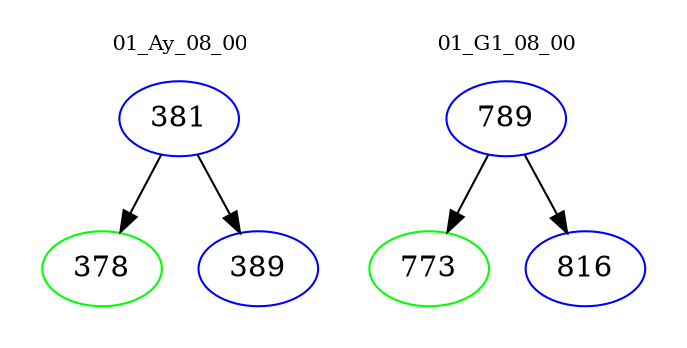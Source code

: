 digraph{
subgraph cluster_0 {
color = white
label = "01_Ay_08_00";
fontsize=10;
T0_381 [label="381", color="blue"]
T0_381 -> T0_378 [color="black"]
T0_378 [label="378", color="green"]
T0_381 -> T0_389 [color="black"]
T0_389 [label="389", color="blue"]
}
subgraph cluster_1 {
color = white
label = "01_G1_08_00";
fontsize=10;
T1_789 [label="789", color="blue"]
T1_789 -> T1_773 [color="black"]
T1_773 [label="773", color="green"]
T1_789 -> T1_816 [color="black"]
T1_816 [label="816", color="blue"]
}
}
